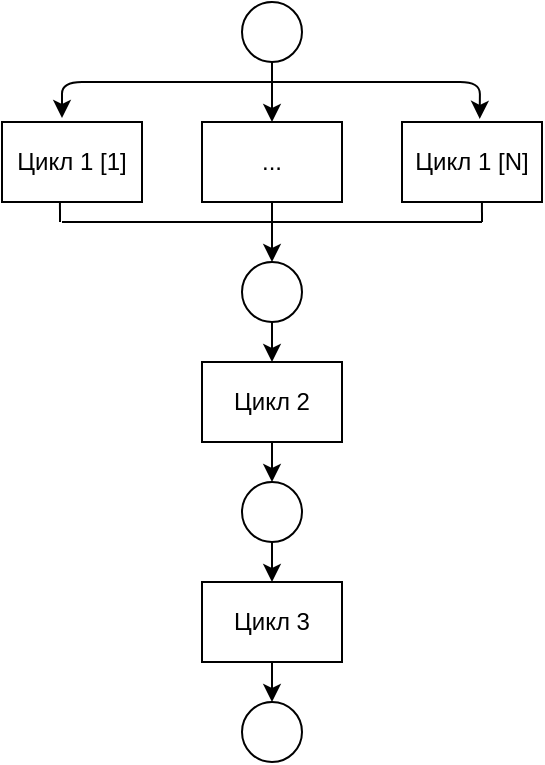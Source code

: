 <mxfile version="13.8.3" type="device"><diagram id="EwlwCq2EzTqHfgl41eGB" name="Page-1"><mxGraphModel dx="782" dy="450" grid="1" gridSize="10" guides="1" tooltips="1" connect="1" arrows="1" fold="1" page="1" pageScale="1" pageWidth="850" pageHeight="1100" math="0" shadow="0"><root><mxCell id="0"/><mxCell id="1" parent="0"/><mxCell id="fhq-xheQCyqQ1f2N8s6d-1" value="" style="ellipse;whiteSpace=wrap;html=1;aspect=fixed;" vertex="1" parent="1"><mxGeometry x="330" y="170" width="30" height="30" as="geometry"/></mxCell><mxCell id="fhq-xheQCyqQ1f2N8s6d-2" value="Цикл 1 [1]" style="rounded=0;whiteSpace=wrap;html=1;" vertex="1" parent="1"><mxGeometry x="210" y="230" width="70" height="40" as="geometry"/></mxCell><mxCell id="fhq-xheQCyqQ1f2N8s6d-3" value="..." style="rounded=0;whiteSpace=wrap;html=1;" vertex="1" parent="1"><mxGeometry x="310" y="230" width="70" height="40" as="geometry"/></mxCell><mxCell id="fhq-xheQCyqQ1f2N8s6d-4" value="Цикл 1 [N]" style="rounded=0;whiteSpace=wrap;html=1;" vertex="1" parent="1"><mxGeometry x="410" y="230" width="70" height="40" as="geometry"/></mxCell><mxCell id="fhq-xheQCyqQ1f2N8s6d-5" value="" style="endArrow=classic;html=1;exitX=0.5;exitY=1;exitDx=0;exitDy=0;entryX=0.5;entryY=0;entryDx=0;entryDy=0;" edge="1" parent="1" source="fhq-xheQCyqQ1f2N8s6d-1" target="fhq-xheQCyqQ1f2N8s6d-3"><mxGeometry width="50" height="50" relative="1" as="geometry"><mxPoint x="310" y="320" as="sourcePoint"/><mxPoint x="360" y="270" as="targetPoint"/></mxGeometry></mxCell><mxCell id="fhq-xheQCyqQ1f2N8s6d-6" value="" style="endArrow=classic;startArrow=classic;html=1;entryX=0.555;entryY=-0.039;entryDx=0;entryDy=0;entryPerimeter=0;" edge="1" parent="1" target="fhq-xheQCyqQ1f2N8s6d-4"><mxGeometry width="50" height="50" relative="1" as="geometry"><mxPoint x="240" y="228" as="sourcePoint"/><mxPoint x="460" y="210" as="targetPoint"/><Array as="points"><mxPoint x="240" y="210"/><mxPoint x="350" y="210"/><mxPoint x="449" y="210"/></Array></mxGeometry></mxCell><mxCell id="fhq-xheQCyqQ1f2N8s6d-8" value="" style="ellipse;whiteSpace=wrap;html=1;aspect=fixed;" vertex="1" parent="1"><mxGeometry x="330" y="300" width="30" height="30" as="geometry"/></mxCell><mxCell id="fhq-xheQCyqQ1f2N8s6d-9" value="" style="endArrow=classic;html=1;exitX=0.5;exitY=1;exitDx=0;exitDy=0;" edge="1" parent="1" source="fhq-xheQCyqQ1f2N8s6d-8"><mxGeometry width="50" height="50" relative="1" as="geometry"><mxPoint x="310" y="460" as="sourcePoint"/><mxPoint x="345" y="350" as="targetPoint"/></mxGeometry></mxCell><mxCell id="fhq-xheQCyqQ1f2N8s6d-11" value="" style="endArrow=classic;html=1;exitX=0.5;exitY=1;exitDx=0;exitDy=0;entryX=0.5;entryY=0;entryDx=0;entryDy=0;" edge="1" parent="1" source="fhq-xheQCyqQ1f2N8s6d-3" target="fhq-xheQCyqQ1f2N8s6d-8"><mxGeometry width="50" height="50" relative="1" as="geometry"><mxPoint x="320" y="320" as="sourcePoint"/><mxPoint x="370" y="270" as="targetPoint"/></mxGeometry></mxCell><mxCell id="fhq-xheQCyqQ1f2N8s6d-12" value="Цикл 2" style="rounded=0;whiteSpace=wrap;html=1;" vertex="1" parent="1"><mxGeometry x="310" y="350" width="70" height="40" as="geometry"/></mxCell><mxCell id="fhq-xheQCyqQ1f2N8s6d-15" value="" style="ellipse;whiteSpace=wrap;html=1;aspect=fixed;" vertex="1" parent="1"><mxGeometry x="330" y="410" width="30" height="30" as="geometry"/></mxCell><mxCell id="fhq-xheQCyqQ1f2N8s6d-16" value="" style="endArrow=classic;html=1;exitX=0.5;exitY=1;exitDx=0;exitDy=0;" edge="1" parent="1" source="fhq-xheQCyqQ1f2N8s6d-15"><mxGeometry width="50" height="50" relative="1" as="geometry"><mxPoint x="310" y="570" as="sourcePoint"/><mxPoint x="345" y="460" as="targetPoint"/></mxGeometry></mxCell><mxCell id="fhq-xheQCyqQ1f2N8s6d-17" value="" style="endArrow=classic;html=1;exitX=0.5;exitY=1;exitDx=0;exitDy=0;entryX=0.5;entryY=0;entryDx=0;entryDy=0;" edge="1" parent="1" target="fhq-xheQCyqQ1f2N8s6d-15"><mxGeometry width="50" height="50" relative="1" as="geometry"><mxPoint x="345" y="390" as="sourcePoint"/><mxPoint x="370" y="390" as="targetPoint"/></mxGeometry></mxCell><mxCell id="fhq-xheQCyqQ1f2N8s6d-18" value="Цикл 3" style="rounded=0;whiteSpace=wrap;html=1;" vertex="1" parent="1"><mxGeometry x="310" y="460" width="70" height="40" as="geometry"/></mxCell><mxCell id="fhq-xheQCyqQ1f2N8s6d-20" value="" style="ellipse;whiteSpace=wrap;html=1;aspect=fixed;" vertex="1" parent="1"><mxGeometry x="330" y="520" width="30" height="30" as="geometry"/></mxCell><mxCell id="fhq-xheQCyqQ1f2N8s6d-22" value="" style="endArrow=classic;html=1;exitX=0.5;exitY=1;exitDx=0;exitDy=0;entryX=0.5;entryY=0;entryDx=0;entryDy=0;" edge="1" parent="1" target="fhq-xheQCyqQ1f2N8s6d-20"><mxGeometry width="50" height="50" relative="1" as="geometry"><mxPoint x="345" y="500" as="sourcePoint"/><mxPoint x="370" y="500" as="targetPoint"/></mxGeometry></mxCell><mxCell id="fhq-xheQCyqQ1f2N8s6d-24" value="" style="endArrow=none;html=1;" edge="1" parent="1"><mxGeometry width="50" height="50" relative="1" as="geometry"><mxPoint x="240" y="280" as="sourcePoint"/><mxPoint x="450" y="280" as="targetPoint"/></mxGeometry></mxCell><mxCell id="fhq-xheQCyqQ1f2N8s6d-25" value="" style="endArrow=none;html=1;exitX=0.414;exitY=1;exitDx=0;exitDy=0;exitPerimeter=0;" edge="1" parent="1" source="fhq-xheQCyqQ1f2N8s6d-2"><mxGeometry width="50" height="50" relative="1" as="geometry"><mxPoint x="320" y="370" as="sourcePoint"/><mxPoint x="239" y="280" as="targetPoint"/></mxGeometry></mxCell><mxCell id="fhq-xheQCyqQ1f2N8s6d-27" value="" style="endArrow=none;html=1;entryX=0.571;entryY=1;entryDx=0;entryDy=0;entryPerimeter=0;" edge="1" parent="1" target="fhq-xheQCyqQ1f2N8s6d-4"><mxGeometry width="50" height="50" relative="1" as="geometry"><mxPoint x="450" y="280" as="sourcePoint"/><mxPoint x="450" y="290" as="targetPoint"/></mxGeometry></mxCell></root></mxGraphModel></diagram></mxfile>